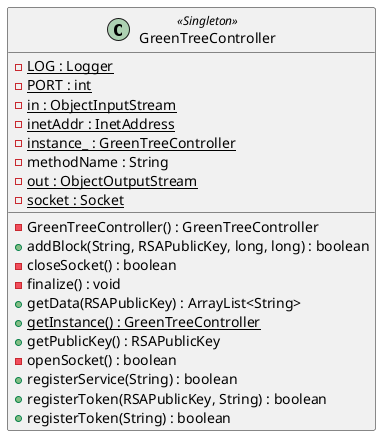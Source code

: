 @startuml
class GreenTreeController <<Singleton>> {
    -GreenTreeController() : GreenTreeController
    +addBlock(String, RSAPublicKey, long, long) : boolean
    -closeSocket() : boolean
    -finalize() : void
    +getData(RSAPublicKey) : ArrayList<String>
    {static} +getInstance() : GreenTreeController
    +getPublicKey() : RSAPublicKey
    -openSocket() : boolean
    +registerService(String) : boolean
    +registerToken(RSAPublicKey, String) : boolean
    +registerToken(String) : boolean
    {static} -LOG : Logger
    {static} -PORT : int
    {static} -in : ObjectInputStream
    {static} -inetAddr : InetAddress
    {static} -instance_ : GreenTreeController
    -methodName : String
    {static} -out : ObjectOutputStream
    {static} -socket : Socket
}
@enduml